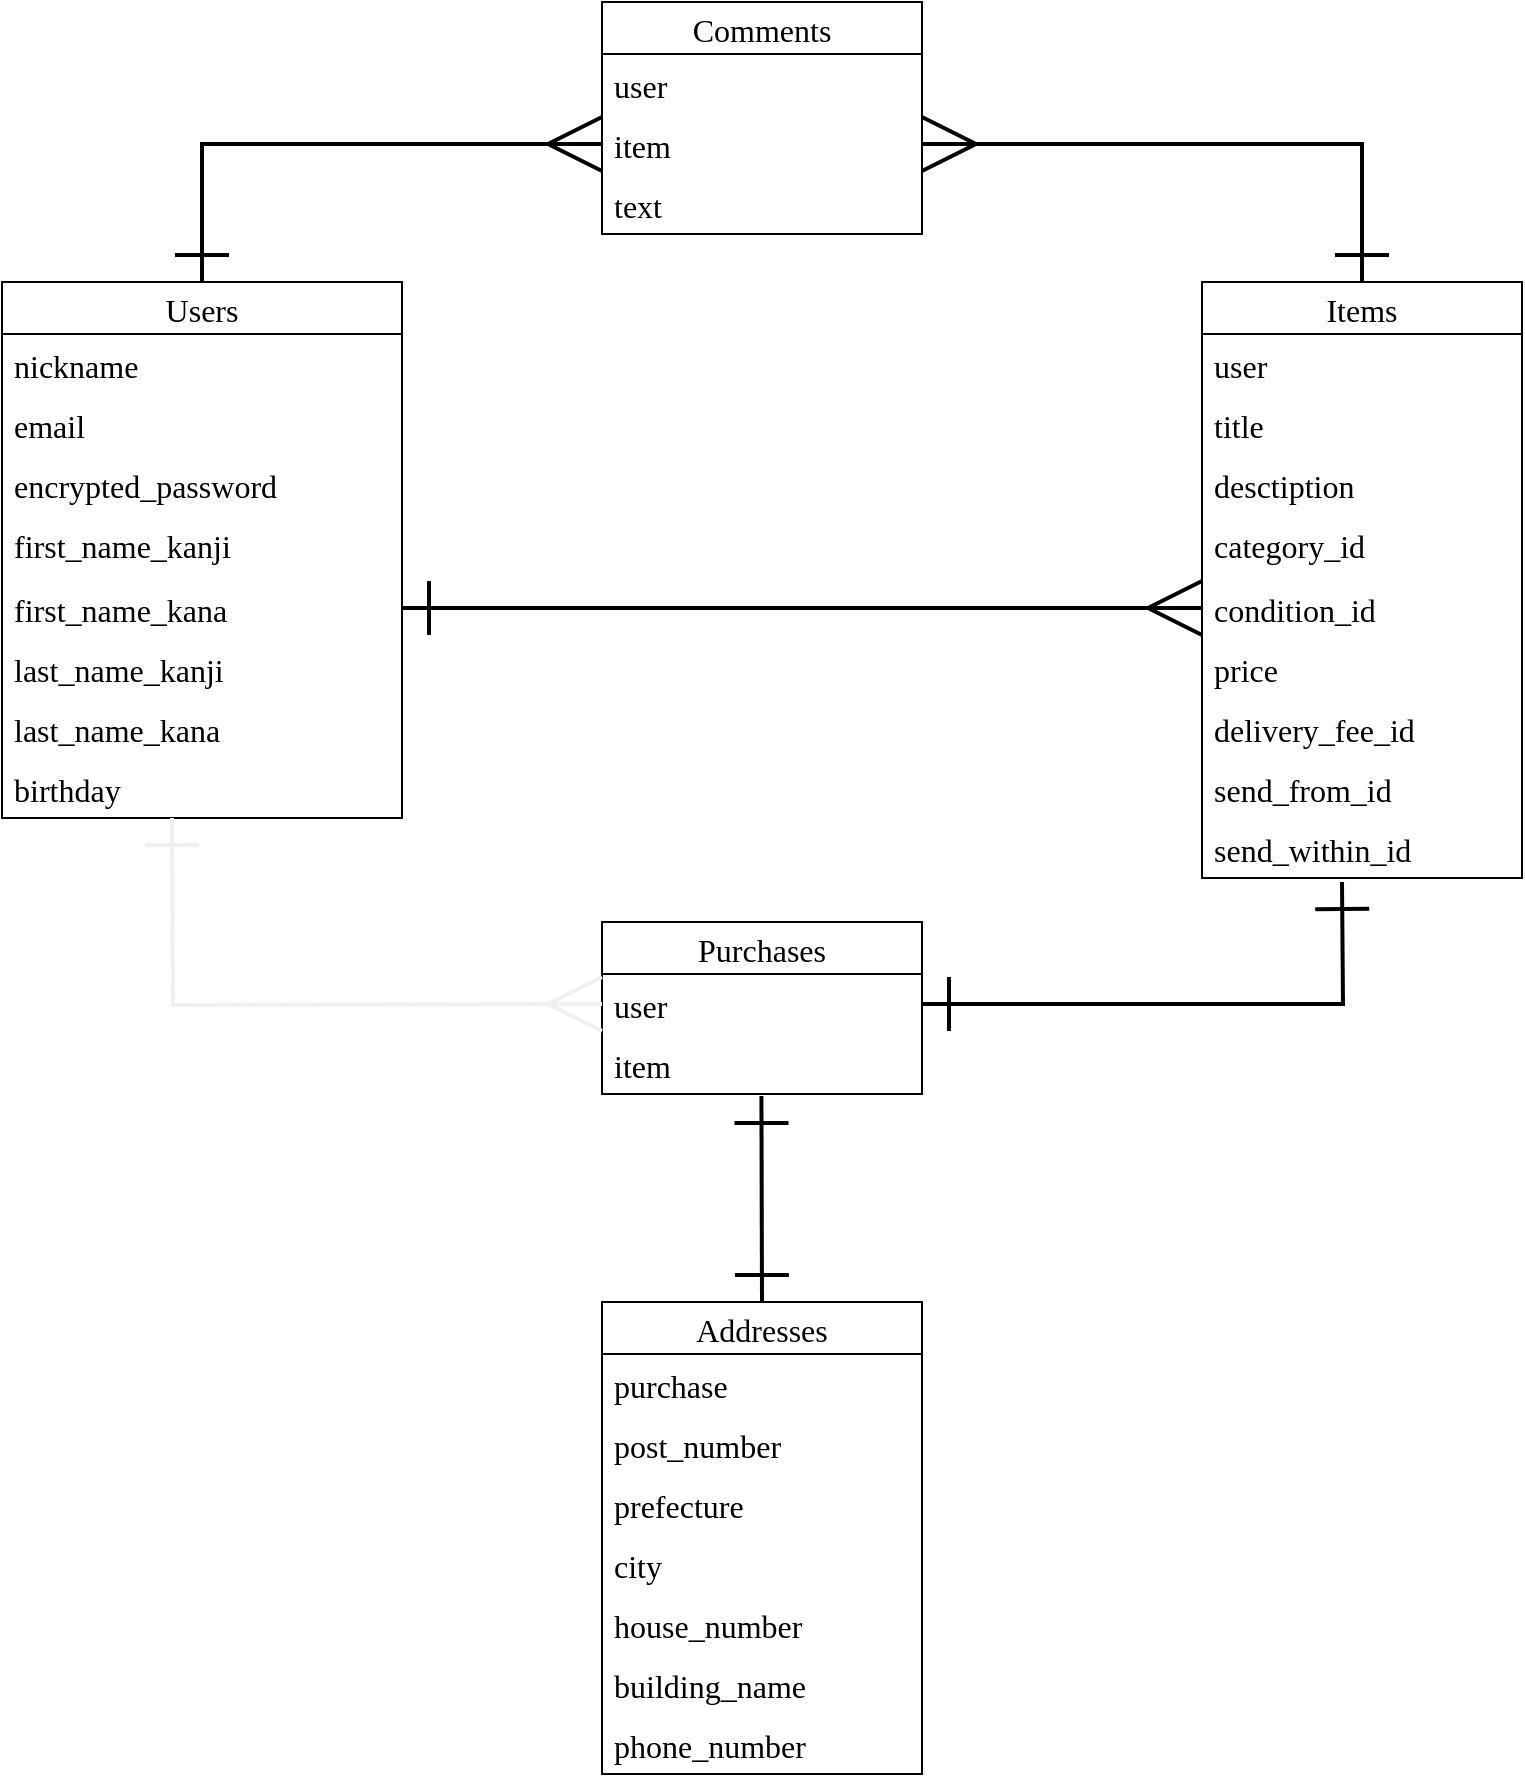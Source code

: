 <mxfile version="14.2.4" type="embed">
    <diagram id="jc59VUNAYbs83RL7OBGX" name="ページ1">
        <mxGraphModel dx="1344" dy="949" grid="1" gridSize="10" guides="1" tooltips="1" connect="1" arrows="1" fold="1" page="1" pageScale="1" pageWidth="827" pageHeight="1169" math="0" shadow="0">
            <root>
                <mxCell id="0"/>
                <mxCell id="1" parent="0"/>
                <mxCell id="98" style="edgeStyle=orthogonalEdgeStyle;rounded=0;orthogonalLoop=1;jettySize=auto;html=1;exitX=0.5;exitY=0;exitDx=0;exitDy=0;endArrow=ERmany;endFill=0;endSize=24;startSize=24;strokeWidth=2;startArrow=ERone;startFill=0;entryX=0;entryY=0.5;entryDx=0;entryDy=0;fontFamily=Verdana;fontSize=16;" parent="1" source="2" target="84" edge="1">
                    <mxGeometry relative="1" as="geometry"/>
                </mxCell>
                <mxCell id="2" value="Users" style="swimlane;fontStyle=0;childLayout=stackLayout;horizontal=1;startSize=26;horizontalStack=0;resizeParent=1;resizeParentMax=0;resizeLast=0;collapsible=1;marginBottom=0;align=center;fontSize=16;fontFamily=Verdana;" parent="1" vertex="1">
                    <mxGeometry x="10" y="220" width="200" height="268" as="geometry">
                        <mxRectangle x="70" y="120" width="60" height="26" as="alternateBounds"/>
                    </mxGeometry>
                </mxCell>
                <mxCell id="3" value="nickname&#10;" style="text;strokeColor=none;fillColor=none;spacingLeft=4;spacingRight=4;overflow=hidden;rotatable=0;points=[[0,0.5],[1,0.5]];portConstraint=eastwest;fontSize=16;fontFamily=Verdana;" parent="2" vertex="1">
                    <mxGeometry y="26" width="200" height="30" as="geometry"/>
                </mxCell>
                <mxCell id="4" value="email" style="text;strokeColor=none;fillColor=none;spacingLeft=4;spacingRight=4;overflow=hidden;rotatable=0;points=[[0,0.5],[1,0.5]];portConstraint=eastwest;fontSize=16;fontFamily=Verdana;" parent="2" vertex="1">
                    <mxGeometry y="56" width="200" height="30" as="geometry"/>
                </mxCell>
                <mxCell id="63" value="encrypted_password" style="text;strokeColor=none;fillColor=none;spacingLeft=4;spacingRight=4;overflow=hidden;rotatable=0;points=[[0,0.5],[1,0.5]];portConstraint=eastwest;fontSize=16;fontFamily=Verdana;" parent="2" vertex="1">
                    <mxGeometry y="86" width="200" height="30" as="geometry"/>
                </mxCell>
                <mxCell id="64" value="first_name_kanji" style="text;strokeColor=none;fillColor=none;spacingLeft=4;spacingRight=4;overflow=hidden;rotatable=0;points=[[0,0.5],[1,0.5]];portConstraint=eastwest;fontSize=16;fontStyle=0;fontFamily=Verdana;" parent="2" vertex="1">
                    <mxGeometry y="116" width="200" height="32" as="geometry"/>
                </mxCell>
                <mxCell id="68" value="first_name_kana" style="text;strokeColor=none;fillColor=none;spacingLeft=4;spacingRight=4;overflow=hidden;rotatable=0;points=[[0,0.5],[1,0.5]];portConstraint=eastwest;fontSize=16;fontFamily=Verdana;" parent="2" vertex="1">
                    <mxGeometry y="148" width="200" height="30" as="geometry"/>
                </mxCell>
                <mxCell id="67" value="last_name_kanji" style="text;strokeColor=none;fillColor=none;spacingLeft=4;spacingRight=4;overflow=hidden;rotatable=0;points=[[0,0.5],[1,0.5]];portConstraint=eastwest;fontSize=16;fontFamily=Verdana;" parent="2" vertex="1">
                    <mxGeometry y="178" width="200" height="30" as="geometry"/>
                </mxCell>
                <mxCell id="66" value="last_name_kana" style="text;strokeColor=none;fillColor=none;spacingLeft=4;spacingRight=4;overflow=hidden;rotatable=0;points=[[0,0.5],[1,0.5]];portConstraint=eastwest;fontSize=16;fontFamily=Verdana;" parent="2" vertex="1">
                    <mxGeometry y="208" width="200" height="30" as="geometry"/>
                </mxCell>
                <mxCell id="65" value="birthday" style="text;strokeColor=none;fillColor=none;spacingLeft=4;spacingRight=4;overflow=hidden;rotatable=0;points=[[0,0.5],[1,0.5]];portConstraint=eastwest;fontSize=16;fontStyle=0;fontFamily=Verdana;" parent="2" vertex="1">
                    <mxGeometry y="238" width="200" height="30" as="geometry"/>
                </mxCell>
                <mxCell id="70" value="Items" style="swimlane;fontStyle=0;childLayout=stackLayout;horizontal=1;startSize=26;horizontalStack=0;resizeParent=1;resizeParentMax=0;resizeLast=0;collapsible=1;marginBottom=0;align=center;fontSize=16;fontFamily=Verdana;" parent="1" vertex="1">
                    <mxGeometry x="610" y="220" width="160" height="298" as="geometry">
                        <mxRectangle x="70" y="120" width="60" height="26" as="alternateBounds"/>
                    </mxGeometry>
                </mxCell>
                <mxCell id="80" value="user" style="text;strokeColor=none;fillColor=none;spacingLeft=4;spacingRight=4;overflow=hidden;rotatable=0;points=[[0,0.5],[1,0.5]];portConstraint=eastwest;fontSize=16;fontFamily=Verdana;" parent="70" vertex="1">
                    <mxGeometry y="26" width="160" height="30" as="geometry"/>
                </mxCell>
                <mxCell id="72" value="title" style="text;strokeColor=none;fillColor=none;spacingLeft=4;spacingRight=4;overflow=hidden;rotatable=0;points=[[0,0.5],[1,0.5]];portConstraint=eastwest;fontSize=16;fontFamily=Verdana;" parent="70" vertex="1">
                    <mxGeometry y="56" width="160" height="30" as="geometry"/>
                </mxCell>
                <mxCell id="73" value="desctiption" style="text;strokeColor=none;fillColor=none;spacingLeft=4;spacingRight=4;overflow=hidden;rotatable=0;points=[[0,0.5],[1,0.5]];portConstraint=eastwest;fontSize=16;fontFamily=Verdana;" parent="70" vertex="1">
                    <mxGeometry y="86" width="160" height="30" as="geometry"/>
                </mxCell>
                <mxCell id="74" value="category_id" style="text;strokeColor=none;fillColor=none;spacingLeft=4;spacingRight=4;overflow=hidden;rotatable=0;points=[[0,0.5],[1,0.5]];portConstraint=eastwest;fontSize=16;fontStyle=0;fontFamily=Verdana;" parent="70" vertex="1">
                    <mxGeometry y="116" width="160" height="32" as="geometry"/>
                </mxCell>
                <mxCell id="75" value="condition_id" style="text;strokeColor=none;fillColor=none;spacingLeft=4;spacingRight=4;overflow=hidden;rotatable=0;points=[[0,0.5],[1,0.5]];portConstraint=eastwest;fontSize=16;fontFamily=Verdana;" parent="70" vertex="1">
                    <mxGeometry y="148" width="160" height="30" as="geometry"/>
                </mxCell>
                <mxCell id="76" value="price" style="text;strokeColor=none;fillColor=none;spacingLeft=4;spacingRight=4;overflow=hidden;rotatable=0;points=[[0,0.5],[1,0.5]];portConstraint=eastwest;fontSize=16;fontFamily=Verdana;" parent="70" vertex="1">
                    <mxGeometry y="178" width="160" height="30" as="geometry"/>
                </mxCell>
                <mxCell id="77" value="delivery_fee_id" style="text;strokeColor=none;fillColor=none;spacingLeft=4;spacingRight=4;overflow=hidden;rotatable=0;points=[[0,0.5],[1,0.5]];portConstraint=eastwest;fontSize=16;fontFamily=Verdana;fontStyle=0" parent="70" vertex="1">
                    <mxGeometry y="208" width="160" height="30" as="geometry"/>
                </mxCell>
                <mxCell id="78" value="send_from_id" style="text;strokeColor=none;fillColor=none;spacingLeft=4;spacingRight=4;overflow=hidden;rotatable=0;points=[[0,0.5],[1,0.5]];portConstraint=eastwest;fontSize=16;fontFamily=Verdana;" parent="70" vertex="1">
                    <mxGeometry y="238" width="160" height="30" as="geometry"/>
                </mxCell>
                <mxCell id="79" value="send_within_id" style="text;strokeColor=none;fillColor=none;spacingLeft=4;spacingRight=4;overflow=hidden;rotatable=0;points=[[0,0.5],[1,0.5]];portConstraint=eastwest;fontSize=16;fontFamily=Verdana;" parent="70" vertex="1">
                    <mxGeometry y="268" width="160" height="30" as="geometry"/>
                </mxCell>
                <mxCell id="81" value="Comments" style="swimlane;fontStyle=0;childLayout=stackLayout;horizontal=1;startSize=26;horizontalStack=0;resizeParent=1;resizeParentMax=0;resizeLast=0;collapsible=1;marginBottom=0;align=center;fontSize=16;fontFamily=Verdana;" parent="1" vertex="1">
                    <mxGeometry x="310" y="80" width="160" height="116" as="geometry">
                        <mxRectangle x="70" y="120" width="60" height="26" as="alternateBounds"/>
                    </mxGeometry>
                </mxCell>
                <mxCell id="83" value="user" style="text;strokeColor=none;fillColor=none;spacingLeft=4;spacingRight=4;overflow=hidden;rotatable=0;points=[[0,0.5],[1,0.5]];portConstraint=eastwest;fontSize=16;fontFamily=Verdana;" parent="81" vertex="1">
                    <mxGeometry y="26" width="160" height="30" as="geometry"/>
                </mxCell>
                <mxCell id="84" value="item" style="text;strokeColor=none;fillColor=none;spacingLeft=4;spacingRight=4;overflow=hidden;rotatable=0;points=[[0,0.5],[1,0.5]];portConstraint=eastwest;fontSize=16;fontFamily=Verdana;" parent="81" vertex="1">
                    <mxGeometry y="56" width="160" height="30" as="geometry"/>
                </mxCell>
                <mxCell id="82" value="text" style="text;strokeColor=none;fillColor=none;spacingLeft=4;spacingRight=4;overflow=hidden;rotatable=0;points=[[0,0.5],[1,0.5]];portConstraint=eastwest;fontSize=16;fontFamily=Verdana;" parent="81" vertex="1">
                    <mxGeometry y="86" width="160" height="30" as="geometry"/>
                </mxCell>
                <mxCell id="92" value="Purchases" style="swimlane;fontStyle=0;childLayout=stackLayout;horizontal=1;startSize=26;horizontalStack=0;resizeParent=1;resizeParentMax=0;resizeLast=0;collapsible=1;marginBottom=0;align=center;fontSize=16;fontFamily=Verdana;" parent="1" vertex="1">
                    <mxGeometry x="310" y="540" width="160" height="86" as="geometry">
                        <mxRectangle x="70" y="120" width="60" height="26" as="alternateBounds"/>
                    </mxGeometry>
                </mxCell>
                <mxCell id="93" value="user" style="text;strokeColor=none;fillColor=none;spacingLeft=4;spacingRight=4;overflow=hidden;rotatable=0;points=[[0,0.5],[1,0.5]];portConstraint=eastwest;fontSize=16;fontFamily=Verdana;" parent="92" vertex="1">
                    <mxGeometry y="26" width="160" height="30" as="geometry"/>
                </mxCell>
                <mxCell id="94" value="item" style="text;strokeColor=none;fillColor=none;spacingLeft=4;spacingRight=4;overflow=hidden;rotatable=0;points=[[0,0.5],[1,0.5]];portConstraint=eastwest;fontSize=16;fontFamily=Verdana;" parent="92" vertex="1">
                    <mxGeometry y="56" width="160" height="30" as="geometry"/>
                </mxCell>
                <mxCell id="99" style="edgeStyle=orthogonalEdgeStyle;rounded=0;orthogonalLoop=1;jettySize=auto;html=1;exitX=1;exitY=0.5;exitDx=0;exitDy=0;startArrow=ERone;startFill=0;endArrow=ERmany;endFill=0;strokeWidth=2;endSize=24;startSize=24;fontFamily=Verdana;fontSize=16;" parent="1" source="68" edge="1">
                    <mxGeometry relative="1" as="geometry">
                        <mxPoint x="610" y="383" as="targetPoint"/>
                        <Array as="points">
                            <mxPoint x="610" y="383"/>
                        </Array>
                    </mxGeometry>
                </mxCell>
                <mxCell id="100" style="edgeStyle=orthogonalEdgeStyle;rounded=0;orthogonalLoop=1;jettySize=auto;html=1;entryX=0.5;entryY=0;entryDx=0;entryDy=0;startArrow=ERmany;startFill=0;endArrow=ERone;endFill=0;strokeWidth=2;endSize=24;startSize=24;fontFamily=Verdana;fontSize=16;" parent="1" source="84" target="70" edge="1">
                    <mxGeometry relative="1" as="geometry">
                        <mxPoint x="480" y="140" as="sourcePoint"/>
                        <Array as="points">
                            <mxPoint x="690" y="151"/>
                        </Array>
                    </mxGeometry>
                </mxCell>
                <mxCell id="102" style="rounded=0;orthogonalLoop=1;jettySize=auto;html=1;entryX=0.425;entryY=1;entryDx=0;entryDy=0;entryPerimeter=0;startArrow=ERmany;startFill=0;startSize=24;endArrow=ERone;endFill=0;endSize=24;strokeColor=#f0f0f0;strokeWidth=2;exitX=0;exitY=0.5;exitDx=0;exitDy=0;fontFamily=Verdana;fontSize=16;edgeStyle=orthogonalEdgeStyle;" parent="1" edge="1">
                    <mxGeometry relative="1" as="geometry">
                        <mxPoint x="310.0" y="581" as="sourcePoint"/>
                        <mxPoint x="95" y="488" as="targetPoint"/>
                    </mxGeometry>
                </mxCell>
                <mxCell id="118" value="Addresses" style="swimlane;fontStyle=0;childLayout=stackLayout;horizontal=1;startSize=26;horizontalStack=0;resizeParent=1;resizeParentMax=0;resizeLast=0;collapsible=1;marginBottom=0;align=center;fontSize=16;fontFamily=Verdana;" vertex="1" parent="1">
                    <mxGeometry x="310" y="730" width="160" height="236" as="geometry">
                        <mxRectangle x="70" y="120" width="60" height="26" as="alternateBounds"/>
                    </mxGeometry>
                </mxCell>
                <mxCell id="133" value="purchase" style="text;strokeColor=none;fillColor=none;spacingLeft=4;spacingRight=4;overflow=hidden;rotatable=0;points=[[0,0.5],[1,0.5]];portConstraint=eastwest;fontSize=16;fontFamily=Verdana;" vertex="1" parent="118">
                    <mxGeometry y="26" width="160" height="30" as="geometry"/>
                </mxCell>
                <mxCell id="121" value="post_number" style="text;strokeColor=none;fillColor=none;spacingLeft=4;spacingRight=4;overflow=hidden;rotatable=0;points=[[0,0.5],[1,0.5]];portConstraint=eastwest;fontSize=16;fontFamily=Verdana;" vertex="1" parent="118">
                    <mxGeometry y="56" width="160" height="30" as="geometry"/>
                </mxCell>
                <mxCell id="122" value="prefecture" style="text;strokeColor=none;fillColor=none;spacingLeft=4;spacingRight=4;overflow=hidden;rotatable=0;points=[[0,0.5],[1,0.5]];portConstraint=eastwest;fontSize=16;fontFamily=Verdana;" vertex="1" parent="118">
                    <mxGeometry y="86" width="160" height="30" as="geometry"/>
                </mxCell>
                <mxCell id="123" value="city" style="text;strokeColor=none;fillColor=none;spacingLeft=4;spacingRight=4;overflow=hidden;rotatable=0;points=[[0,0.5],[1,0.5]];portConstraint=eastwest;fontSize=16;fontFamily=Verdana;" vertex="1" parent="118">
                    <mxGeometry y="116" width="160" height="30" as="geometry"/>
                </mxCell>
                <mxCell id="124" value="house_number" style="text;strokeColor=none;fillColor=none;spacingLeft=4;spacingRight=4;overflow=hidden;rotatable=0;points=[[0,0.5],[1,0.5]];portConstraint=eastwest;fontSize=16;fontFamily=Verdana;" vertex="1" parent="118">
                    <mxGeometry y="146" width="160" height="30" as="geometry"/>
                </mxCell>
                <mxCell id="125" value="building_name" style="text;strokeColor=none;fillColor=none;spacingLeft=4;spacingRight=4;overflow=hidden;rotatable=0;points=[[0,0.5],[1,0.5]];portConstraint=eastwest;fontSize=16;fontFamily=Verdana;" vertex="1" parent="118">
                    <mxGeometry y="176" width="160" height="30" as="geometry"/>
                </mxCell>
                <mxCell id="126" value="phone_number" style="text;strokeColor=none;fillColor=none;spacingLeft=4;spacingRight=4;overflow=hidden;rotatable=0;points=[[0,0.5],[1,0.5]];portConstraint=eastwest;fontSize=16;fontFamily=Verdana;" vertex="1" parent="118">
                    <mxGeometry y="206" width="160" height="30" as="geometry"/>
                </mxCell>
                <mxCell id="130" style="edgeStyle=orthogonalEdgeStyle;rounded=0;orthogonalLoop=1;jettySize=auto;html=1;exitX=1;exitY=0.5;exitDx=0;exitDy=0;startArrow=ERone;startFill=0;fontFamily=Verdana;fontSize=16;strokeWidth=2;endSize=24;startSize=24;endArrow=ERone;endFill=0;" edge="1" parent="1" source="93">
                    <mxGeometry relative="1" as="geometry">
                        <mxPoint x="680" y="520" as="targetPoint"/>
                    </mxGeometry>
                </mxCell>
                <mxCell id="131" style="rounded=0;orthogonalLoop=1;jettySize=auto;html=1;startArrow=ERone;startFill=0;fontFamily=Verdana;fontSize=16;strokeWidth=2;endSize=24;startSize=24;endArrow=ERone;endFill=0;" edge="1" parent="1">
                    <mxGeometry relative="1" as="geometry">
                        <mxPoint x="389.71" y="627" as="targetPoint"/>
                        <mxPoint x="390" y="730" as="sourcePoint"/>
                    </mxGeometry>
                </mxCell>
            </root>
        </mxGraphModel>
    </diagram>
</mxfile>